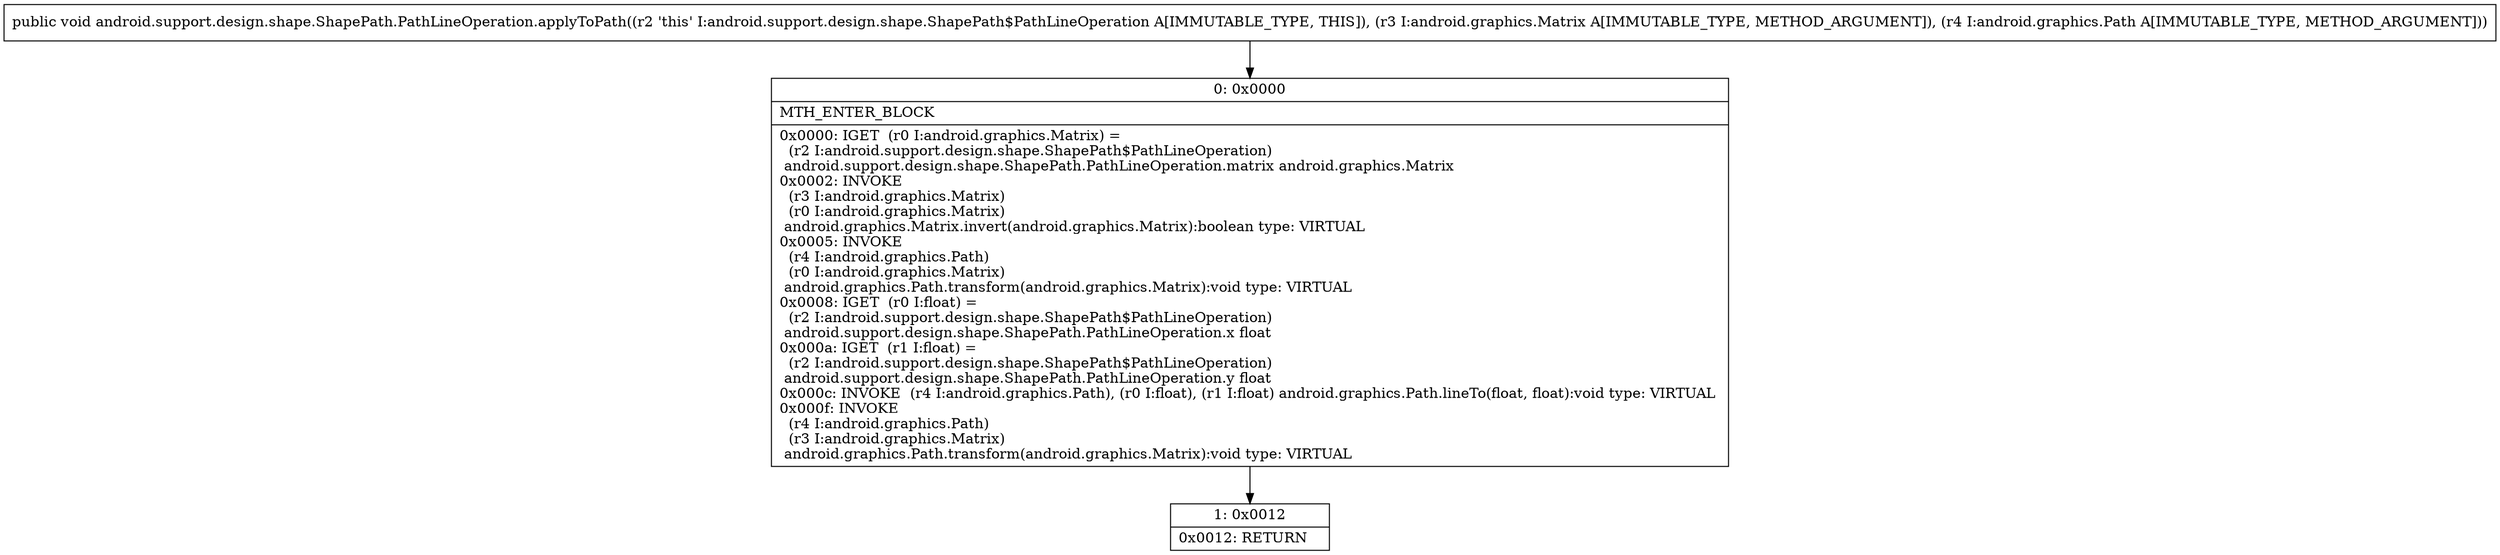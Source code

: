 digraph "CFG forandroid.support.design.shape.ShapePath.PathLineOperation.applyToPath(Landroid\/graphics\/Matrix;Landroid\/graphics\/Path;)V" {
Node_0 [shape=record,label="{0\:\ 0x0000|MTH_ENTER_BLOCK\l|0x0000: IGET  (r0 I:android.graphics.Matrix) = \l  (r2 I:android.support.design.shape.ShapePath$PathLineOperation)\l android.support.design.shape.ShapePath.PathLineOperation.matrix android.graphics.Matrix \l0x0002: INVOKE  \l  (r3 I:android.graphics.Matrix)\l  (r0 I:android.graphics.Matrix)\l android.graphics.Matrix.invert(android.graphics.Matrix):boolean type: VIRTUAL \l0x0005: INVOKE  \l  (r4 I:android.graphics.Path)\l  (r0 I:android.graphics.Matrix)\l android.graphics.Path.transform(android.graphics.Matrix):void type: VIRTUAL \l0x0008: IGET  (r0 I:float) = \l  (r2 I:android.support.design.shape.ShapePath$PathLineOperation)\l android.support.design.shape.ShapePath.PathLineOperation.x float \l0x000a: IGET  (r1 I:float) = \l  (r2 I:android.support.design.shape.ShapePath$PathLineOperation)\l android.support.design.shape.ShapePath.PathLineOperation.y float \l0x000c: INVOKE  (r4 I:android.graphics.Path), (r0 I:float), (r1 I:float) android.graphics.Path.lineTo(float, float):void type: VIRTUAL \l0x000f: INVOKE  \l  (r4 I:android.graphics.Path)\l  (r3 I:android.graphics.Matrix)\l android.graphics.Path.transform(android.graphics.Matrix):void type: VIRTUAL \l}"];
Node_1 [shape=record,label="{1\:\ 0x0012|0x0012: RETURN   \l}"];
MethodNode[shape=record,label="{public void android.support.design.shape.ShapePath.PathLineOperation.applyToPath((r2 'this' I:android.support.design.shape.ShapePath$PathLineOperation A[IMMUTABLE_TYPE, THIS]), (r3 I:android.graphics.Matrix A[IMMUTABLE_TYPE, METHOD_ARGUMENT]), (r4 I:android.graphics.Path A[IMMUTABLE_TYPE, METHOD_ARGUMENT])) }"];
MethodNode -> Node_0;
Node_0 -> Node_1;
}

